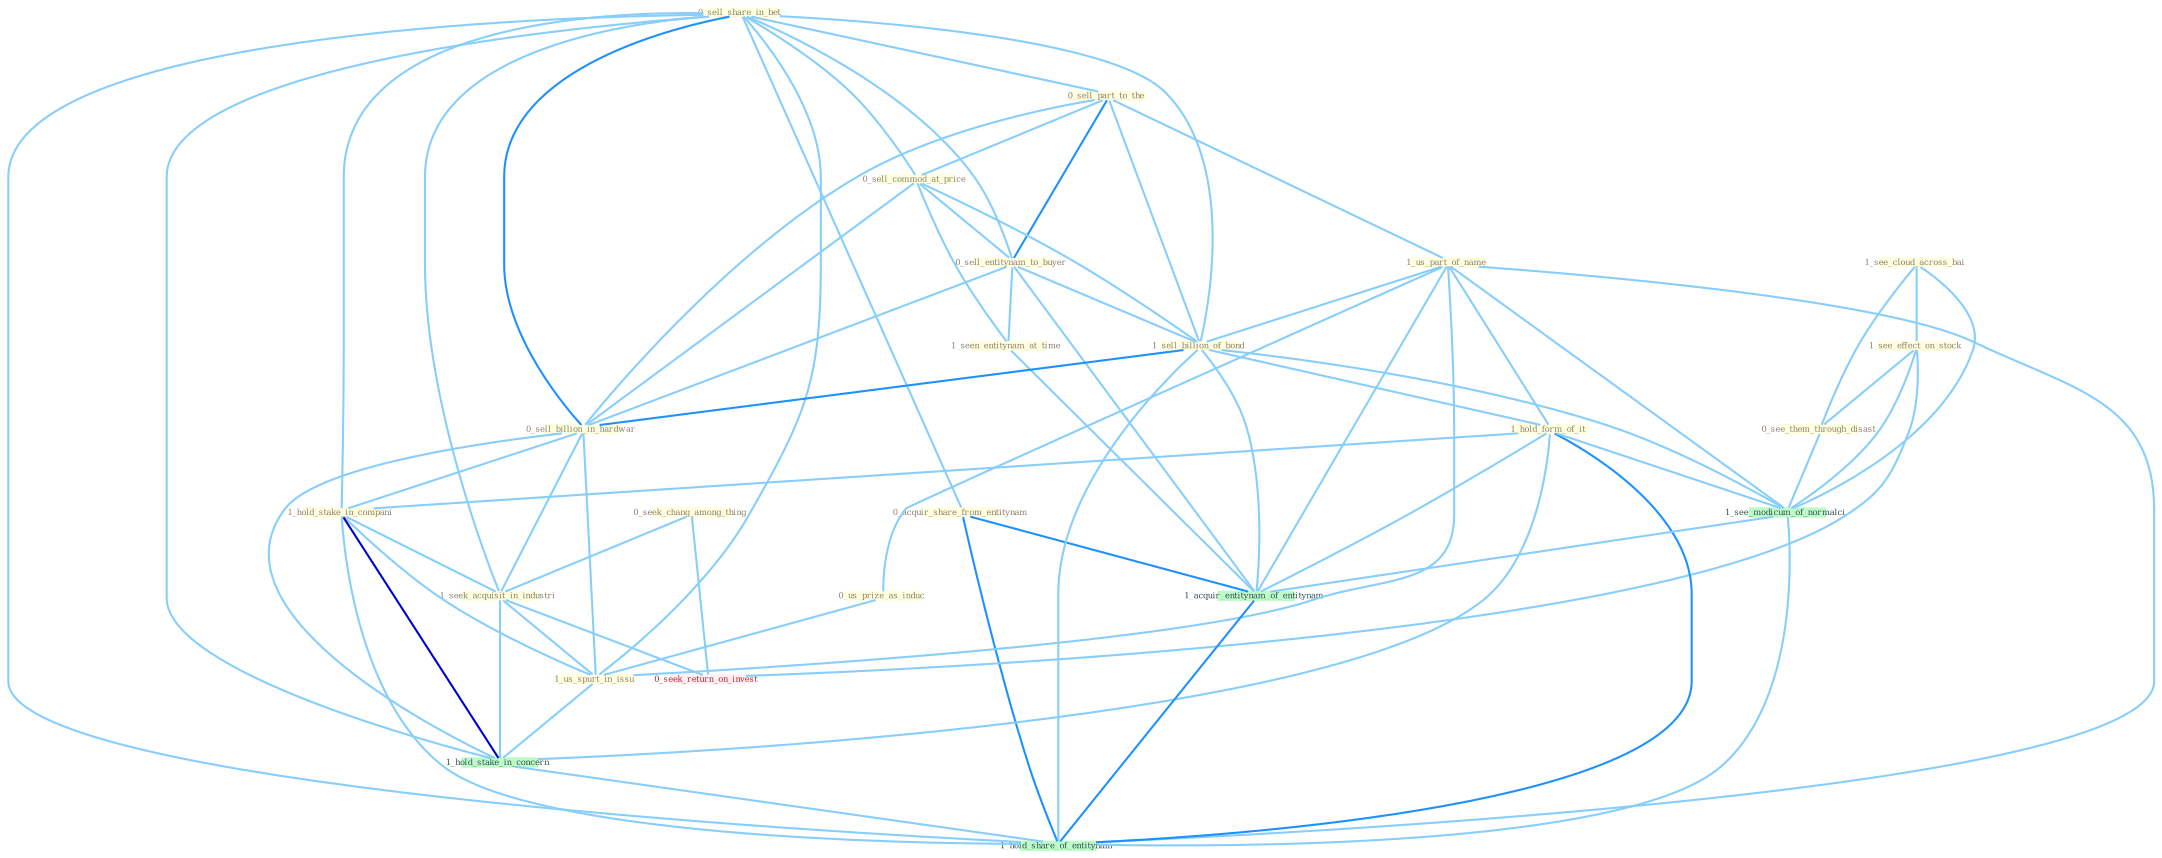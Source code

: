 Graph G{ 
    node
    [shape=polygon,style=filled,width=.5,height=.06,color="#BDFCC9",fixedsize=true,fontsize=4,
    fontcolor="#2f4f4f"];
    {node
    [color="#ffffe0", fontcolor="#8b7d6b"] "0_sell_share_in_bet " "0_sell_part_to_the " "0_sell_commod_at_price " "0_acquir_share_from_entitynam " "1_us_part_of_name " "0_sell_entitynam_to_buyer " "1_seen_entitynam_at_time " "1_see_cloud_across_bai " "0_us_prize_as_induc " "1_see_effect_on_stock " "0_seek_chang_among_thing " "1_sell_billion_of_bond " "0_sell_billion_in_hardwar " "1_hold_form_of_it " "0_see_them_through_disast " "1_hold_stake_in_compani " "1_seek_acquisit_in_industri " "1_us_spurt_in_issu "}
{node [color="#fff0f5", fontcolor="#b22222"] "0_seek_return_on_invest "}
edge [color="#B0E2FF"];

	"0_sell_share_in_bet " -- "0_sell_part_to_the " [w="1", color="#87cefa" ];
	"0_sell_share_in_bet " -- "0_sell_commod_at_price " [w="1", color="#87cefa" ];
	"0_sell_share_in_bet " -- "0_acquir_share_from_entitynam " [w="1", color="#87cefa" ];
	"0_sell_share_in_bet " -- "0_sell_entitynam_to_buyer " [w="1", color="#87cefa" ];
	"0_sell_share_in_bet " -- "1_sell_billion_of_bond " [w="1", color="#87cefa" ];
	"0_sell_share_in_bet " -- "0_sell_billion_in_hardwar " [w="2", color="#1e90ff" , len=0.8];
	"0_sell_share_in_bet " -- "1_hold_stake_in_compani " [w="1", color="#87cefa" ];
	"0_sell_share_in_bet " -- "1_seek_acquisit_in_industri " [w="1", color="#87cefa" ];
	"0_sell_share_in_bet " -- "1_us_spurt_in_issu " [w="1", color="#87cefa" ];
	"0_sell_share_in_bet " -- "1_hold_stake_in_concern " [w="1", color="#87cefa" ];
	"0_sell_share_in_bet " -- "1_hold_share_of_entitynam " [w="1", color="#87cefa" ];
	"0_sell_part_to_the " -- "0_sell_commod_at_price " [w="1", color="#87cefa" ];
	"0_sell_part_to_the " -- "1_us_part_of_name " [w="1", color="#87cefa" ];
	"0_sell_part_to_the " -- "0_sell_entitynam_to_buyer " [w="2", color="#1e90ff" , len=0.8];
	"0_sell_part_to_the " -- "1_sell_billion_of_bond " [w="1", color="#87cefa" ];
	"0_sell_part_to_the " -- "0_sell_billion_in_hardwar " [w="1", color="#87cefa" ];
	"0_sell_commod_at_price " -- "0_sell_entitynam_to_buyer " [w="1", color="#87cefa" ];
	"0_sell_commod_at_price " -- "1_seen_entitynam_at_time " [w="1", color="#87cefa" ];
	"0_sell_commod_at_price " -- "1_sell_billion_of_bond " [w="1", color="#87cefa" ];
	"0_sell_commod_at_price " -- "0_sell_billion_in_hardwar " [w="1", color="#87cefa" ];
	"0_acquir_share_from_entitynam " -- "1_acquir_entitynam_of_entitynam " [w="2", color="#1e90ff" , len=0.8];
	"0_acquir_share_from_entitynam " -- "1_hold_share_of_entitynam " [w="2", color="#1e90ff" , len=0.8];
	"1_us_part_of_name " -- "0_us_prize_as_induc " [w="1", color="#87cefa" ];
	"1_us_part_of_name " -- "1_sell_billion_of_bond " [w="1", color="#87cefa" ];
	"1_us_part_of_name " -- "1_hold_form_of_it " [w="1", color="#87cefa" ];
	"1_us_part_of_name " -- "1_us_spurt_in_issu " [w="1", color="#87cefa" ];
	"1_us_part_of_name " -- "1_see_modicum_of_normalci " [w="1", color="#87cefa" ];
	"1_us_part_of_name " -- "1_acquir_entitynam_of_entitynam " [w="1", color="#87cefa" ];
	"1_us_part_of_name " -- "1_hold_share_of_entitynam " [w="1", color="#87cefa" ];
	"0_sell_entitynam_to_buyer " -- "1_seen_entitynam_at_time " [w="1", color="#87cefa" ];
	"0_sell_entitynam_to_buyer " -- "1_sell_billion_of_bond " [w="1", color="#87cefa" ];
	"0_sell_entitynam_to_buyer " -- "0_sell_billion_in_hardwar " [w="1", color="#87cefa" ];
	"0_sell_entitynam_to_buyer " -- "1_acquir_entitynam_of_entitynam " [w="1", color="#87cefa" ];
	"1_seen_entitynam_at_time " -- "1_acquir_entitynam_of_entitynam " [w="1", color="#87cefa" ];
	"1_see_cloud_across_bai " -- "1_see_effect_on_stock " [w="1", color="#87cefa" ];
	"1_see_cloud_across_bai " -- "0_see_them_through_disast " [w="1", color="#87cefa" ];
	"1_see_cloud_across_bai " -- "1_see_modicum_of_normalci " [w="1", color="#87cefa" ];
	"0_us_prize_as_induc " -- "1_us_spurt_in_issu " [w="1", color="#87cefa" ];
	"1_see_effect_on_stock " -- "0_see_them_through_disast " [w="1", color="#87cefa" ];
	"1_see_effect_on_stock " -- "0_seek_return_on_invest " [w="1", color="#87cefa" ];
	"1_see_effect_on_stock " -- "1_see_modicum_of_normalci " [w="1", color="#87cefa" ];
	"0_seek_chang_among_thing " -- "1_seek_acquisit_in_industri " [w="1", color="#87cefa" ];
	"0_seek_chang_among_thing " -- "0_seek_return_on_invest " [w="1", color="#87cefa" ];
	"1_sell_billion_of_bond " -- "0_sell_billion_in_hardwar " [w="2", color="#1e90ff" , len=0.8];
	"1_sell_billion_of_bond " -- "1_hold_form_of_it " [w="1", color="#87cefa" ];
	"1_sell_billion_of_bond " -- "1_see_modicum_of_normalci " [w="1", color="#87cefa" ];
	"1_sell_billion_of_bond " -- "1_acquir_entitynam_of_entitynam " [w="1", color="#87cefa" ];
	"1_sell_billion_of_bond " -- "1_hold_share_of_entitynam " [w="1", color="#87cefa" ];
	"0_sell_billion_in_hardwar " -- "1_hold_stake_in_compani " [w="1", color="#87cefa" ];
	"0_sell_billion_in_hardwar " -- "1_seek_acquisit_in_industri " [w="1", color="#87cefa" ];
	"0_sell_billion_in_hardwar " -- "1_us_spurt_in_issu " [w="1", color="#87cefa" ];
	"0_sell_billion_in_hardwar " -- "1_hold_stake_in_concern " [w="1", color="#87cefa" ];
	"1_hold_form_of_it " -- "1_hold_stake_in_compani " [w="1", color="#87cefa" ];
	"1_hold_form_of_it " -- "1_hold_stake_in_concern " [w="1", color="#87cefa" ];
	"1_hold_form_of_it " -- "1_see_modicum_of_normalci " [w="1", color="#87cefa" ];
	"1_hold_form_of_it " -- "1_acquir_entitynam_of_entitynam " [w="1", color="#87cefa" ];
	"1_hold_form_of_it " -- "1_hold_share_of_entitynam " [w="2", color="#1e90ff" , len=0.8];
	"0_see_them_through_disast " -- "1_see_modicum_of_normalci " [w="1", color="#87cefa" ];
	"1_hold_stake_in_compani " -- "1_seek_acquisit_in_industri " [w="1", color="#87cefa" ];
	"1_hold_stake_in_compani " -- "1_us_spurt_in_issu " [w="1", color="#87cefa" ];
	"1_hold_stake_in_compani " -- "1_hold_stake_in_concern " [w="3", color="#0000cd" , len=0.6];
	"1_hold_stake_in_compani " -- "1_hold_share_of_entitynam " [w="1", color="#87cefa" ];
	"1_seek_acquisit_in_industri " -- "1_us_spurt_in_issu " [w="1", color="#87cefa" ];
	"1_seek_acquisit_in_industri " -- "1_hold_stake_in_concern " [w="1", color="#87cefa" ];
	"1_seek_acquisit_in_industri " -- "0_seek_return_on_invest " [w="1", color="#87cefa" ];
	"1_us_spurt_in_issu " -- "1_hold_stake_in_concern " [w="1", color="#87cefa" ];
	"1_hold_stake_in_concern " -- "1_hold_share_of_entitynam " [w="1", color="#87cefa" ];
	"1_see_modicum_of_normalci " -- "1_acquir_entitynam_of_entitynam " [w="1", color="#87cefa" ];
	"1_see_modicum_of_normalci " -- "1_hold_share_of_entitynam " [w="1", color="#87cefa" ];
	"1_acquir_entitynam_of_entitynam " -- "1_hold_share_of_entitynam " [w="2", color="#1e90ff" , len=0.8];
}